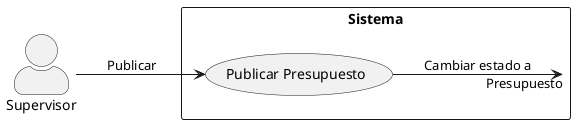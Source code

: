 @startuml UC06_Publicar_Presupuesto
left to right direction
skinparam actorStyle awesome
skinparam shadowing false
skinparam packageStyle rectangle

actor Supervisor
rectangle Sistema {
  usecase "Publicar Presupuesto" as UC06
}

Supervisor --> UC06 : Publicar
UC06 --> Sistema : Cambiar estado a "Presupuesto"
@enduml
